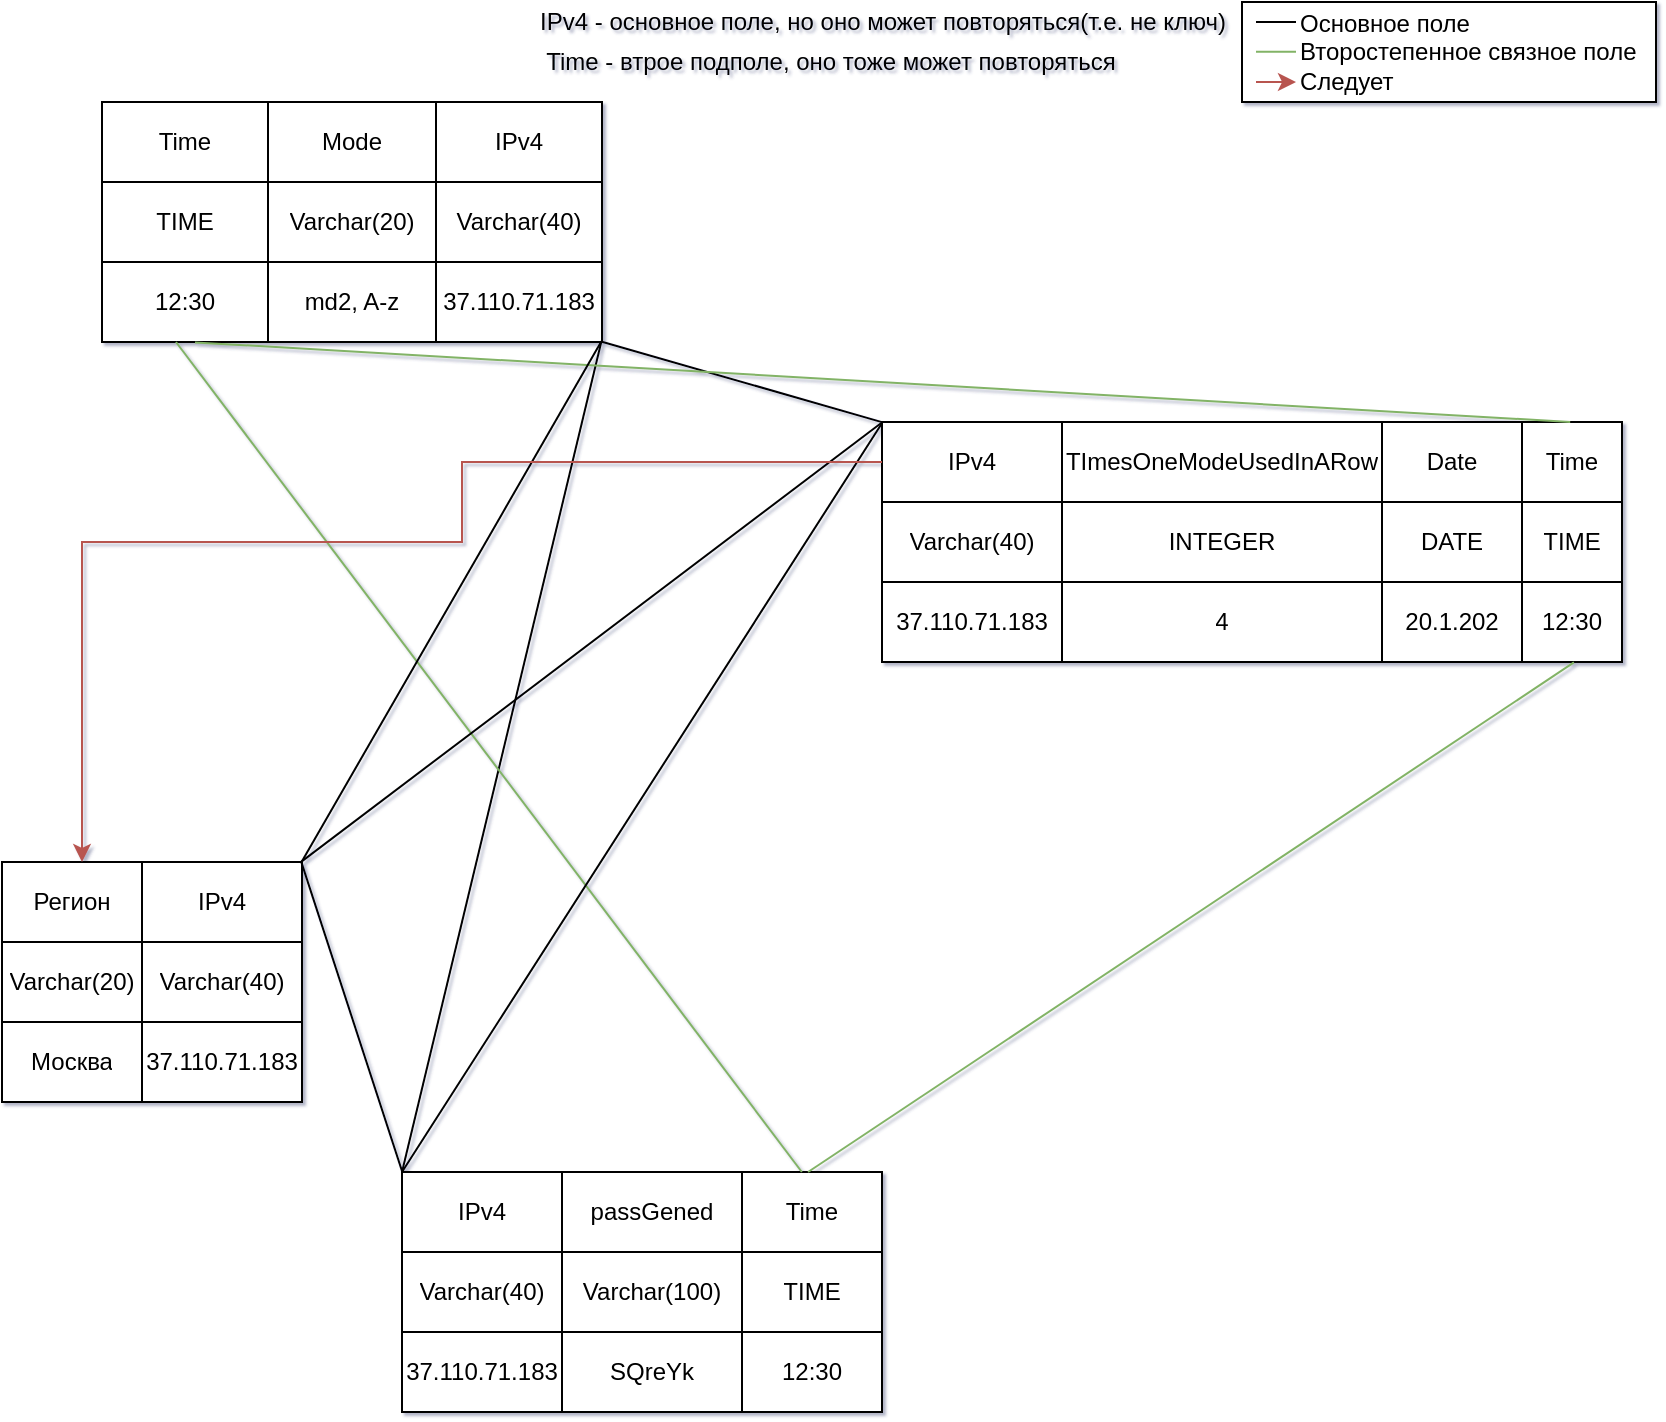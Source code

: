 <mxfile version="14.2.6" type="github">
  <diagram id="LZiAop6SkvyM2Lya098d" name="Page-1">
    <mxGraphModel dx="1040" dy="922" grid="1" gridSize="10" guides="1" tooltips="1" connect="1" arrows="1" fold="1" page="1" pageScale="1" pageWidth="827" pageHeight="1169" math="0" shadow="1">
      <root>
        <mxCell id="0" />
        <mxCell id="1" parent="0" />
        <mxCell id="sJXOKXyNyVLJZZKxoagh-140" value="" style="rounded=0;whiteSpace=wrap;html=1;" parent="1" vertex="1">
          <mxGeometry x="620" width="207" height="50" as="geometry" />
        </mxCell>
        <mxCell id="sJXOKXyNyVLJZZKxoagh-1" value="" style="shape=table;html=1;whiteSpace=wrap;startSize=0;container=1;collapsible=0;childLayout=tableLayout;" parent="1" vertex="1">
          <mxGeometry x="50" y="50" width="250" height="120" as="geometry" />
        </mxCell>
        <mxCell id="sJXOKXyNyVLJZZKxoagh-2" value="" style="shape=partialRectangle;html=1;whiteSpace=wrap;collapsible=0;dropTarget=0;pointerEvents=0;fillColor=none;top=0;left=0;bottom=0;right=0;points=[[0,0.5],[1,0.5]];portConstraint=eastwest;" parent="sJXOKXyNyVLJZZKxoagh-1" vertex="1">
          <mxGeometry width="250" height="40" as="geometry" />
        </mxCell>
        <mxCell id="sJXOKXyNyVLJZZKxoagh-3" value="Time" style="shape=partialRectangle;html=1;whiteSpace=wrap;connectable=0;fillColor=none;top=0;left=0;bottom=0;right=0;overflow=hidden;" parent="sJXOKXyNyVLJZZKxoagh-2" vertex="1">
          <mxGeometry width="83" height="40" as="geometry" />
        </mxCell>
        <mxCell id="sJXOKXyNyVLJZZKxoagh-4" value="Mode" style="shape=partialRectangle;html=1;whiteSpace=wrap;connectable=0;fillColor=none;top=0;left=0;bottom=0;right=0;overflow=hidden;" parent="sJXOKXyNyVLJZZKxoagh-2" vertex="1">
          <mxGeometry x="83" width="84" height="40" as="geometry" />
        </mxCell>
        <mxCell id="sJXOKXyNyVLJZZKxoagh-5" value="IPv4" style="shape=partialRectangle;html=1;whiteSpace=wrap;connectable=0;fillColor=none;top=0;left=0;bottom=0;right=0;overflow=hidden;" parent="sJXOKXyNyVLJZZKxoagh-2" vertex="1">
          <mxGeometry x="167" width="83" height="40" as="geometry" />
        </mxCell>
        <mxCell id="sJXOKXyNyVLJZZKxoagh-6" value="" style="shape=partialRectangle;html=1;whiteSpace=wrap;collapsible=0;dropTarget=0;pointerEvents=0;fillColor=none;top=0;left=0;bottom=0;right=0;points=[[0,0.5],[1,0.5]];portConstraint=eastwest;" parent="sJXOKXyNyVLJZZKxoagh-1" vertex="1">
          <mxGeometry y="40" width="250" height="40" as="geometry" />
        </mxCell>
        <mxCell id="sJXOKXyNyVLJZZKxoagh-7" value="TIME" style="shape=partialRectangle;html=1;whiteSpace=wrap;connectable=0;fillColor=none;top=0;left=0;bottom=0;right=0;overflow=hidden;" parent="sJXOKXyNyVLJZZKxoagh-6" vertex="1">
          <mxGeometry width="83" height="40" as="geometry" />
        </mxCell>
        <mxCell id="sJXOKXyNyVLJZZKxoagh-8" value="Varchar(20)" style="shape=partialRectangle;html=1;whiteSpace=wrap;connectable=0;fillColor=none;top=0;left=0;bottom=0;right=0;overflow=hidden;" parent="sJXOKXyNyVLJZZKxoagh-6" vertex="1">
          <mxGeometry x="83" width="84" height="40" as="geometry" />
        </mxCell>
        <mxCell id="sJXOKXyNyVLJZZKxoagh-9" value="Varchar(40)" style="shape=partialRectangle;html=1;whiteSpace=wrap;connectable=0;fillColor=none;top=0;left=0;bottom=0;right=0;overflow=hidden;" parent="sJXOKXyNyVLJZZKxoagh-6" vertex="1">
          <mxGeometry x="167" width="83" height="40" as="geometry" />
        </mxCell>
        <mxCell id="sJXOKXyNyVLJZZKxoagh-10" value="" style="shape=partialRectangle;html=1;whiteSpace=wrap;collapsible=0;dropTarget=0;pointerEvents=0;fillColor=none;top=0;left=0;bottom=0;right=0;points=[[0,0.5],[1,0.5]];portConstraint=eastwest;" parent="sJXOKXyNyVLJZZKxoagh-1" vertex="1">
          <mxGeometry y="80" width="250" height="40" as="geometry" />
        </mxCell>
        <mxCell id="sJXOKXyNyVLJZZKxoagh-11" value="12:30" style="shape=partialRectangle;html=1;whiteSpace=wrap;connectable=0;fillColor=none;top=0;left=0;bottom=0;right=0;overflow=hidden;" parent="sJXOKXyNyVLJZZKxoagh-10" vertex="1">
          <mxGeometry width="83" height="40" as="geometry" />
        </mxCell>
        <mxCell id="sJXOKXyNyVLJZZKxoagh-12" value="md2, A-z" style="shape=partialRectangle;html=1;whiteSpace=wrap;connectable=0;fillColor=none;top=0;left=0;bottom=0;right=0;overflow=hidden;" parent="sJXOKXyNyVLJZZKxoagh-10" vertex="1">
          <mxGeometry x="83" width="84" height="40" as="geometry" />
        </mxCell>
        <mxCell id="sJXOKXyNyVLJZZKxoagh-13" value="37.110.71.183" style="shape=partialRectangle;html=1;whiteSpace=wrap;connectable=0;fillColor=none;top=0;left=0;bottom=0;right=0;overflow=hidden;" parent="sJXOKXyNyVLJZZKxoagh-10" vertex="1">
          <mxGeometry x="167" width="83" height="40" as="geometry" />
        </mxCell>
        <mxCell id="sJXOKXyNyVLJZZKxoagh-51" value="" style="shape=table;html=1;whiteSpace=wrap;startSize=0;container=1;collapsible=0;childLayout=tableLayout;" parent="1" vertex="1">
          <mxGeometry x="200" y="585" width="240" height="120" as="geometry" />
        </mxCell>
        <mxCell id="sJXOKXyNyVLJZZKxoagh-52" value="" style="shape=partialRectangle;html=1;whiteSpace=wrap;collapsible=0;dropTarget=0;pointerEvents=0;fillColor=none;top=0;left=0;bottom=0;right=0;points=[[0,0.5],[1,0.5]];portConstraint=eastwest;" parent="sJXOKXyNyVLJZZKxoagh-51" vertex="1">
          <mxGeometry width="240" height="40" as="geometry" />
        </mxCell>
        <mxCell id="sJXOKXyNyVLJZZKxoagh-53" value="IPv4" style="shape=partialRectangle;html=1;whiteSpace=wrap;connectable=0;fillColor=none;top=0;left=0;bottom=0;right=0;overflow=hidden;" parent="sJXOKXyNyVLJZZKxoagh-52" vertex="1">
          <mxGeometry width="80" height="40" as="geometry" />
        </mxCell>
        <mxCell id="sJXOKXyNyVLJZZKxoagh-54" value="passGened" style="shape=partialRectangle;html=1;whiteSpace=wrap;connectable=0;fillColor=none;top=0;left=0;bottom=0;right=0;overflow=hidden;" parent="sJXOKXyNyVLJZZKxoagh-52" vertex="1">
          <mxGeometry x="80" width="90" height="40" as="geometry" />
        </mxCell>
        <mxCell id="sJXOKXyNyVLJZZKxoagh-55" value="Time" style="shape=partialRectangle;html=1;whiteSpace=wrap;connectable=0;fillColor=none;top=0;left=0;bottom=0;right=0;overflow=hidden;" parent="sJXOKXyNyVLJZZKxoagh-52" vertex="1">
          <mxGeometry x="170" width="70" height="40" as="geometry" />
        </mxCell>
        <mxCell id="sJXOKXyNyVLJZZKxoagh-56" value="" style="shape=partialRectangle;html=1;whiteSpace=wrap;collapsible=0;dropTarget=0;pointerEvents=0;fillColor=none;top=0;left=0;bottom=0;right=0;points=[[0,0.5],[1,0.5]];portConstraint=eastwest;" parent="sJXOKXyNyVLJZZKxoagh-51" vertex="1">
          <mxGeometry y="40" width="240" height="40" as="geometry" />
        </mxCell>
        <mxCell id="sJXOKXyNyVLJZZKxoagh-57" value="&lt;span&gt;Varchar(40)&lt;/span&gt;" style="shape=partialRectangle;html=1;whiteSpace=wrap;connectable=0;fillColor=none;top=0;left=0;bottom=0;right=0;overflow=hidden;" parent="sJXOKXyNyVLJZZKxoagh-56" vertex="1">
          <mxGeometry width="80" height="40" as="geometry" />
        </mxCell>
        <mxCell id="sJXOKXyNyVLJZZKxoagh-58" value="Varchar(100)" style="shape=partialRectangle;html=1;whiteSpace=wrap;connectable=0;fillColor=none;top=0;left=0;bottom=0;right=0;overflow=hidden;" parent="sJXOKXyNyVLJZZKxoagh-56" vertex="1">
          <mxGeometry x="80" width="90" height="40" as="geometry" />
        </mxCell>
        <mxCell id="sJXOKXyNyVLJZZKxoagh-59" value="&lt;span&gt;TIME&lt;/span&gt;" style="shape=partialRectangle;html=1;whiteSpace=wrap;connectable=0;fillColor=none;top=0;left=0;bottom=0;right=0;overflow=hidden;" parent="sJXOKXyNyVLJZZKxoagh-56" vertex="1">
          <mxGeometry x="170" width="70" height="40" as="geometry" />
        </mxCell>
        <mxCell id="sJXOKXyNyVLJZZKxoagh-60" value="" style="shape=partialRectangle;html=1;whiteSpace=wrap;collapsible=0;dropTarget=0;pointerEvents=0;fillColor=none;top=0;left=0;bottom=0;right=0;points=[[0,0.5],[1,0.5]];portConstraint=eastwest;" parent="sJXOKXyNyVLJZZKxoagh-51" vertex="1">
          <mxGeometry y="80" width="240" height="40" as="geometry" />
        </mxCell>
        <mxCell id="sJXOKXyNyVLJZZKxoagh-61" value="37.110.71.183" style="shape=partialRectangle;html=1;whiteSpace=wrap;connectable=0;fillColor=none;top=0;left=0;bottom=0;right=0;overflow=hidden;" parent="sJXOKXyNyVLJZZKxoagh-60" vertex="1">
          <mxGeometry width="80" height="40" as="geometry" />
        </mxCell>
        <mxCell id="sJXOKXyNyVLJZZKxoagh-62" value="SQreYk" style="shape=partialRectangle;html=1;whiteSpace=wrap;connectable=0;fillColor=none;top=0;left=0;bottom=0;right=0;overflow=hidden;" parent="sJXOKXyNyVLJZZKxoagh-60" vertex="1">
          <mxGeometry x="80" width="90" height="40" as="geometry" />
        </mxCell>
        <mxCell id="sJXOKXyNyVLJZZKxoagh-63" value="12:30" style="shape=partialRectangle;html=1;whiteSpace=wrap;connectable=0;fillColor=none;top=0;left=0;bottom=0;right=0;overflow=hidden;" parent="sJXOKXyNyVLJZZKxoagh-60" vertex="1">
          <mxGeometry x="170" width="70" height="40" as="geometry" />
        </mxCell>
        <mxCell id="sJXOKXyNyVLJZZKxoagh-65" value="" style="endArrow=none;html=1;exitX=0;exitY=0;exitDx=0;exitDy=0;entryX=0.999;entryY=0.987;entryDx=0;entryDy=0;entryPerimeter=0;" parent="1" source="sJXOKXyNyVLJZZKxoagh-51" target="sJXOKXyNyVLJZZKxoagh-10" edge="1">
          <mxGeometry width="50" height="50" relative="1" as="geometry">
            <mxPoint x="180" y="650" as="sourcePoint" />
            <mxPoint x="260" y="190" as="targetPoint" />
          </mxGeometry>
        </mxCell>
        <mxCell id="sJXOKXyNyVLJZZKxoagh-66" value="" style="endArrow=none;html=1;exitX=0.833;exitY=0;exitDx=0;exitDy=0;exitPerimeter=0;entryX=0.148;entryY=1;entryDx=0;entryDy=0;entryPerimeter=0;fillColor=#d5e8d4;strokeColor=#82b366;" parent="1" source="sJXOKXyNyVLJZZKxoagh-52" target="sJXOKXyNyVLJZZKxoagh-10" edge="1">
          <mxGeometry width="50" height="50" relative="1" as="geometry">
            <mxPoint x="415" y="500" as="sourcePoint" />
            <mxPoint x="262" y="203" as="targetPoint" />
          </mxGeometry>
        </mxCell>
        <mxCell id="sJXOKXyNyVLJZZKxoagh-67" value="" style="endArrow=none;html=1;entryX=0.001;entryY=0.001;entryDx=0;entryDy=0;entryPerimeter=0;" parent="1" target="sJXOKXyNyVLJZZKxoagh-99" edge="1">
          <mxGeometry width="50" height="50" relative="1" as="geometry">
            <mxPoint x="200" y="585" as="sourcePoint" />
            <mxPoint x="400" y="400" as="targetPoint" />
          </mxGeometry>
        </mxCell>
        <mxCell id="sJXOKXyNyVLJZZKxoagh-69" value="IPv4 - основное поле, но оно может повторяться(т.е. не ключ)" style="text;html=1;resizable=0;autosize=1;align=center;verticalAlign=middle;points=[];fillColor=none;strokeColor=none;rounded=0;" parent="1" vertex="1">
          <mxGeometry x="260" width="360" height="20" as="geometry" />
        </mxCell>
        <mxCell id="sJXOKXyNyVLJZZKxoagh-97" value="" style="endArrow=none;html=1;entryX=0.998;entryY=0.993;entryDx=0;entryDy=0;entryPerimeter=0;exitX=0.001;exitY=0.005;exitDx=0;exitDy=0;exitPerimeter=0;" parent="1" source="sJXOKXyNyVLJZZKxoagh-99" target="sJXOKXyNyVLJZZKxoagh-10" edge="1">
          <mxGeometry width="50" height="50" relative="1" as="geometry">
            <mxPoint x="450" y="300" as="sourcePoint" />
            <mxPoint x="440" y="440" as="targetPoint" />
          </mxGeometry>
        </mxCell>
        <mxCell id="sJXOKXyNyVLJZZKxoagh-98" value="" style="shape=table;html=1;whiteSpace=wrap;startSize=0;container=1;collapsible=0;childLayout=tableLayout;" parent="1" vertex="1">
          <mxGeometry x="440" y="210" width="370" height="120" as="geometry" />
        </mxCell>
        <mxCell id="sJXOKXyNyVLJZZKxoagh-99" value="" style="shape=partialRectangle;html=1;whiteSpace=wrap;collapsible=0;dropTarget=0;pointerEvents=0;fillColor=none;top=0;left=0;bottom=0;right=0;points=[[0,0.5],[1,0.5]];portConstraint=eastwest;" parent="sJXOKXyNyVLJZZKxoagh-98" vertex="1">
          <mxGeometry width="370" height="40" as="geometry" />
        </mxCell>
        <mxCell id="sJXOKXyNyVLJZZKxoagh-100" value="IPv4" style="shape=partialRectangle;html=1;whiteSpace=wrap;connectable=0;overflow=hidden;fillColor=none;top=0;left=0;bottom=0;right=0;" parent="sJXOKXyNyVLJZZKxoagh-99" vertex="1">
          <mxGeometry width="90" height="40" as="geometry" />
        </mxCell>
        <mxCell id="sJXOKXyNyVLJZZKxoagh-101" value="&lt;span&gt;TImesOneModeUsedInARow&lt;/span&gt;" style="shape=partialRectangle;html=1;whiteSpace=wrap;connectable=0;overflow=hidden;fillColor=none;top=0;left=0;bottom=0;right=0;" parent="sJXOKXyNyVLJZZKxoagh-99" vertex="1">
          <mxGeometry x="90" width="160" height="40" as="geometry" />
        </mxCell>
        <mxCell id="sJXOKXyNyVLJZZKxoagh-102" value="&lt;span&gt;Date&lt;/span&gt;" style="shape=partialRectangle;html=1;whiteSpace=wrap;connectable=0;overflow=hidden;fillColor=none;top=0;left=0;bottom=0;right=0;" parent="sJXOKXyNyVLJZZKxoagh-99" vertex="1">
          <mxGeometry x="250" width="70" height="40" as="geometry" />
        </mxCell>
        <mxCell id="sJXOKXyNyVLJZZKxoagh-103" value="Time" style="shape=partialRectangle;html=1;whiteSpace=wrap;connectable=0;overflow=hidden;fillColor=none;top=0;left=0;bottom=0;right=0;" parent="sJXOKXyNyVLJZZKxoagh-99" vertex="1">
          <mxGeometry x="320" width="50" height="40" as="geometry" />
        </mxCell>
        <mxCell id="sJXOKXyNyVLJZZKxoagh-104" value="" style="shape=partialRectangle;html=1;whiteSpace=wrap;collapsible=0;dropTarget=0;pointerEvents=0;fillColor=none;top=0;left=0;bottom=0;right=0;points=[[0,0.5],[1,0.5]];portConstraint=eastwest;" parent="sJXOKXyNyVLJZZKxoagh-98" vertex="1">
          <mxGeometry y="40" width="370" height="40" as="geometry" />
        </mxCell>
        <mxCell id="sJXOKXyNyVLJZZKxoagh-105" value="&lt;span&gt;Varchar(40)&lt;/span&gt;" style="shape=partialRectangle;html=1;whiteSpace=wrap;connectable=0;overflow=hidden;fillColor=none;top=0;left=0;bottom=0;right=0;" parent="sJXOKXyNyVLJZZKxoagh-104" vertex="1">
          <mxGeometry width="90" height="40" as="geometry" />
        </mxCell>
        <mxCell id="sJXOKXyNyVLJZZKxoagh-106" value="&lt;span&gt;INTEGER&lt;/span&gt;" style="shape=partialRectangle;html=1;whiteSpace=wrap;connectable=0;overflow=hidden;fillColor=none;top=0;left=0;bottom=0;right=0;" parent="sJXOKXyNyVLJZZKxoagh-104" vertex="1">
          <mxGeometry x="90" width="160" height="40" as="geometry" />
        </mxCell>
        <mxCell id="sJXOKXyNyVLJZZKxoagh-107" value="&lt;span&gt;DATE&lt;/span&gt;" style="shape=partialRectangle;html=1;whiteSpace=wrap;connectable=0;overflow=hidden;fillColor=none;top=0;left=0;bottom=0;right=0;" parent="sJXOKXyNyVLJZZKxoagh-104" vertex="1">
          <mxGeometry x="250" width="70" height="40" as="geometry" />
        </mxCell>
        <mxCell id="sJXOKXyNyVLJZZKxoagh-108" value="TIME" style="shape=partialRectangle;html=1;whiteSpace=wrap;connectable=0;overflow=hidden;fillColor=none;top=0;left=0;bottom=0;right=0;" parent="sJXOKXyNyVLJZZKxoagh-104" vertex="1">
          <mxGeometry x="320" width="50" height="40" as="geometry" />
        </mxCell>
        <mxCell id="sJXOKXyNyVLJZZKxoagh-109" value="" style="shape=partialRectangle;html=1;whiteSpace=wrap;collapsible=0;dropTarget=0;pointerEvents=0;fillColor=none;top=0;left=0;bottom=0;right=0;points=[[0,0.5],[1,0.5]];portConstraint=eastwest;" parent="sJXOKXyNyVLJZZKxoagh-98" vertex="1">
          <mxGeometry y="80" width="370" height="40" as="geometry" />
        </mxCell>
        <mxCell id="sJXOKXyNyVLJZZKxoagh-110" value="&lt;span&gt;37.110.71.183&lt;/span&gt;" style="shape=partialRectangle;html=1;whiteSpace=wrap;connectable=0;overflow=hidden;fillColor=none;top=0;left=0;bottom=0;right=0;" parent="sJXOKXyNyVLJZZKxoagh-109" vertex="1">
          <mxGeometry width="90" height="40" as="geometry" />
        </mxCell>
        <mxCell id="sJXOKXyNyVLJZZKxoagh-111" value="4" style="shape=partialRectangle;html=1;whiteSpace=wrap;connectable=0;overflow=hidden;fillColor=none;top=0;left=0;bottom=0;right=0;" parent="sJXOKXyNyVLJZZKxoagh-109" vertex="1">
          <mxGeometry x="90" width="160" height="40" as="geometry" />
        </mxCell>
        <mxCell id="sJXOKXyNyVLJZZKxoagh-112" value="20.1.202" style="shape=partialRectangle;html=1;whiteSpace=wrap;connectable=0;overflow=hidden;fillColor=none;top=0;left=0;bottom=0;right=0;" parent="sJXOKXyNyVLJZZKxoagh-109" vertex="1">
          <mxGeometry x="250" width="70" height="40" as="geometry" />
        </mxCell>
        <mxCell id="sJXOKXyNyVLJZZKxoagh-113" value="12:30" style="shape=partialRectangle;html=1;whiteSpace=wrap;connectable=0;overflow=hidden;fillColor=none;top=0;left=0;bottom=0;right=0;" parent="sJXOKXyNyVLJZZKxoagh-109" vertex="1">
          <mxGeometry x="320" width="50" height="40" as="geometry" />
        </mxCell>
        <mxCell id="sJXOKXyNyVLJZZKxoagh-114" value="" style="endArrow=none;html=1;exitX=0.846;exitY=0;exitDx=0;exitDy=0;exitPerimeter=0;fillColor=#d5e8d4;strokeColor=#82b366;entryX=0.935;entryY=1.005;entryDx=0;entryDy=0;entryPerimeter=0;" parent="1" source="sJXOKXyNyVLJZZKxoagh-52" target="sJXOKXyNyVLJZZKxoagh-109" edge="1">
          <mxGeometry width="50" height="50" relative="1" as="geometry">
            <mxPoint x="390" y="490" as="sourcePoint" />
            <mxPoint x="764" y="460" as="targetPoint" />
          </mxGeometry>
        </mxCell>
        <mxCell id="sJXOKXyNyVLJZZKxoagh-115" value="" style="endArrow=none;html=1;entryX=0.93;entryY=0;entryDx=0;entryDy=0;entryPerimeter=0;fillColor=#d5e8d4;strokeColor=#82b366;exitX=0.186;exitY=1.005;exitDx=0;exitDy=0;exitPerimeter=0;" parent="1" source="sJXOKXyNyVLJZZKxoagh-10" target="sJXOKXyNyVLJZZKxoagh-99" edge="1">
          <mxGeometry width="50" height="50" relative="1" as="geometry">
            <mxPoint x="130" y="220" as="sourcePoint" />
            <mxPoint x="440" y="440" as="targetPoint" />
          </mxGeometry>
        </mxCell>
        <mxCell id="sJXOKXyNyVLJZZKxoagh-116" value="Time - втрое подполе, оно тоже&amp;nbsp;может повторяться" style="text;html=1;resizable=0;autosize=1;align=center;verticalAlign=middle;points=[];fillColor=none;strokeColor=none;rounded=0;" parent="1" vertex="1">
          <mxGeometry x="264" y="20" width="300" height="20" as="geometry" />
        </mxCell>
        <mxCell id="sJXOKXyNyVLJZZKxoagh-121" value="" style="shape=table;html=1;whiteSpace=wrap;startSize=0;container=1;collapsible=0;childLayout=tableLayout;" parent="1" vertex="1">
          <mxGeometry y="430" width="150.0" height="120" as="geometry" />
        </mxCell>
        <mxCell id="sJXOKXyNyVLJZZKxoagh-122" value="" style="shape=partialRectangle;html=1;whiteSpace=wrap;collapsible=0;dropTarget=0;pointerEvents=0;fillColor=none;top=0;left=0;bottom=0;right=0;points=[[0,0.5],[1,0.5]];portConstraint=eastwest;" parent="sJXOKXyNyVLJZZKxoagh-121" vertex="1">
          <mxGeometry width="150.0" height="40" as="geometry" />
        </mxCell>
        <mxCell id="sJXOKXyNyVLJZZKxoagh-123" value="Регион" style="shape=partialRectangle;html=1;whiteSpace=wrap;connectable=0;overflow=hidden;fillColor=none;top=0;left=0;bottom=0;right=0;" parent="sJXOKXyNyVLJZZKxoagh-122" vertex="1">
          <mxGeometry width="70" height="40" as="geometry" />
        </mxCell>
        <mxCell id="sJXOKXyNyVLJZZKxoagh-124" value="IPv4" style="shape=partialRectangle;html=1;whiteSpace=wrap;connectable=0;overflow=hidden;fillColor=none;top=0;left=0;bottom=0;right=0;" parent="sJXOKXyNyVLJZZKxoagh-122" vertex="1">
          <mxGeometry x="70" width="80" height="40" as="geometry" />
        </mxCell>
        <mxCell id="sJXOKXyNyVLJZZKxoagh-125" value="" style="shape=partialRectangle;html=1;whiteSpace=wrap;collapsible=0;dropTarget=0;pointerEvents=0;fillColor=none;top=0;left=0;bottom=0;right=0;points=[[0,0.5],[1,0.5]];portConstraint=eastwest;" parent="sJXOKXyNyVLJZZKxoagh-121" vertex="1">
          <mxGeometry y="40" width="150.0" height="40" as="geometry" />
        </mxCell>
        <mxCell id="sJXOKXyNyVLJZZKxoagh-126" value="&lt;span&gt;Varchar(20)&lt;/span&gt;" style="shape=partialRectangle;html=1;whiteSpace=wrap;connectable=0;overflow=hidden;fillColor=none;top=0;left=0;bottom=0;right=0;" parent="sJXOKXyNyVLJZZKxoagh-125" vertex="1">
          <mxGeometry width="70" height="40" as="geometry" />
        </mxCell>
        <mxCell id="sJXOKXyNyVLJZZKxoagh-127" value="&lt;span&gt;Varchar(40)&lt;/span&gt;" style="shape=partialRectangle;html=1;whiteSpace=wrap;connectable=0;overflow=hidden;fillColor=none;top=0;left=0;bottom=0;right=0;" parent="sJXOKXyNyVLJZZKxoagh-125" vertex="1">
          <mxGeometry x="70" width="80" height="40" as="geometry" />
        </mxCell>
        <mxCell id="sJXOKXyNyVLJZZKxoagh-128" value="" style="shape=partialRectangle;html=1;whiteSpace=wrap;collapsible=0;dropTarget=0;pointerEvents=0;fillColor=none;top=0;left=0;bottom=0;right=0;points=[[0,0.5],[1,0.5]];portConstraint=eastwest;" parent="sJXOKXyNyVLJZZKxoagh-121" vertex="1">
          <mxGeometry y="80" width="150.0" height="40" as="geometry" />
        </mxCell>
        <mxCell id="sJXOKXyNyVLJZZKxoagh-129" value="Москва" style="shape=partialRectangle;html=1;whiteSpace=wrap;connectable=0;overflow=hidden;fillColor=none;top=0;left=0;bottom=0;right=0;" parent="sJXOKXyNyVLJZZKxoagh-128" vertex="1">
          <mxGeometry width="70" height="40" as="geometry" />
        </mxCell>
        <mxCell id="sJXOKXyNyVLJZZKxoagh-130" value="&lt;span&gt;37.110.71.183&lt;/span&gt;" style="shape=partialRectangle;html=1;whiteSpace=wrap;connectable=0;overflow=hidden;fillColor=none;top=0;left=0;bottom=0;right=0;" parent="sJXOKXyNyVLJZZKxoagh-128" vertex="1">
          <mxGeometry x="70" width="80" height="40" as="geometry" />
        </mxCell>
        <mxCell id="sJXOKXyNyVLJZZKxoagh-131" value="" style="endArrow=none;html=1;exitX=0.998;exitY=0.003;exitDx=0;exitDy=0;exitPerimeter=0;entryX=0.998;entryY=1;entryDx=0;entryDy=0;entryPerimeter=0;" parent="1" source="sJXOKXyNyVLJZZKxoagh-122" target="sJXOKXyNyVLJZZKxoagh-10" edge="1">
          <mxGeometry width="50" height="50" relative="1" as="geometry">
            <mxPoint x="30" y="320" as="sourcePoint" />
            <mxPoint x="280" y="210" as="targetPoint" />
          </mxGeometry>
        </mxCell>
        <mxCell id="sJXOKXyNyVLJZZKxoagh-132" value="" style="endArrow=none;html=1;exitX=0.997;exitY=-0.002;exitDx=0;exitDy=0;exitPerimeter=0;entryX=-0.001;entryY=0.013;entryDx=0;entryDy=0;entryPerimeter=0;" parent="1" source="sJXOKXyNyVLJZZKxoagh-122" target="sJXOKXyNyVLJZZKxoagh-99" edge="1">
          <mxGeometry width="50" height="50" relative="1" as="geometry">
            <mxPoint x="160" y="390" as="sourcePoint" />
            <mxPoint x="400" y="310" as="targetPoint" />
          </mxGeometry>
        </mxCell>
        <mxCell id="sJXOKXyNyVLJZZKxoagh-133" value="" style="endArrow=none;html=1;exitX=0.997;exitY=-0.008;exitDx=0;exitDy=0;entryX=0.001;entryY=0.006;entryDx=0;entryDy=0;entryPerimeter=0;exitPerimeter=0;" parent="1" source="sJXOKXyNyVLJZZKxoagh-122" target="sJXOKXyNyVLJZZKxoagh-52" edge="1">
          <mxGeometry width="50" height="50" relative="1" as="geometry">
            <mxPoint x="170" y="420" as="sourcePoint" />
            <mxPoint x="210" y="620" as="targetPoint" />
          </mxGeometry>
        </mxCell>
        <mxCell id="sJXOKXyNyVLJZZKxoagh-135" style="edgeStyle=orthogonalEdgeStyle;rounded=0;orthogonalLoop=1;jettySize=auto;html=1;exitX=0;exitY=0.5;exitDx=0;exitDy=0;fillColor=#f8cecc;strokeColor=#b85450;" parent="1" source="sJXOKXyNyVLJZZKxoagh-99" edge="1">
          <mxGeometry relative="1" as="geometry">
            <Array as="points">
              <mxPoint x="230" y="230" />
              <mxPoint x="230" y="270" />
              <mxPoint x="40" y="270" />
              <mxPoint x="40" y="430" />
            </Array>
            <mxPoint x="40" y="430" as="targetPoint" />
          </mxGeometry>
        </mxCell>
        <mxCell id="sJXOKXyNyVLJZZKxoagh-136" value="" style="endArrow=none;html=1;" parent="1" edge="1">
          <mxGeometry width="50" height="50" relative="1" as="geometry">
            <mxPoint x="627" y="10" as="sourcePoint" />
            <mxPoint x="647" y="10" as="targetPoint" />
            <Array as="points">
              <mxPoint x="637" y="10" />
            </Array>
          </mxGeometry>
        </mxCell>
        <mxCell id="sJXOKXyNyVLJZZKxoagh-137" value="Основное поле&lt;br&gt;&lt;div&gt;&lt;span&gt;Второстепенное связное поле&lt;/span&gt;&lt;/div&gt;Следует" style="text;html=1;resizable=0;autosize=1;align=left;verticalAlign=middle;points=[];fillColor=none;strokeColor=none;rounded=0;" parent="1" vertex="1">
          <mxGeometry x="647" width="180" height="50" as="geometry" />
        </mxCell>
        <mxCell id="sJXOKXyNyVLJZZKxoagh-138" value="" style="endArrow=none;html=1;fillColor=#d5e8d4;strokeColor=#82b366;" parent="1" edge="1">
          <mxGeometry width="50" height="50" relative="1" as="geometry">
            <mxPoint x="627" y="24.86" as="sourcePoint" />
            <mxPoint x="647" y="24.86" as="targetPoint" />
          </mxGeometry>
        </mxCell>
        <mxCell id="sJXOKXyNyVLJZZKxoagh-139" value="" style="endArrow=classic;html=1;fillColor=#f8cecc;strokeColor=#b85450;" parent="1" edge="1">
          <mxGeometry width="50" height="50" relative="1" as="geometry">
            <mxPoint x="627" y="40" as="sourcePoint" />
            <mxPoint x="647" y="40" as="targetPoint" />
          </mxGeometry>
        </mxCell>
      </root>
    </mxGraphModel>
  </diagram>
</mxfile>
